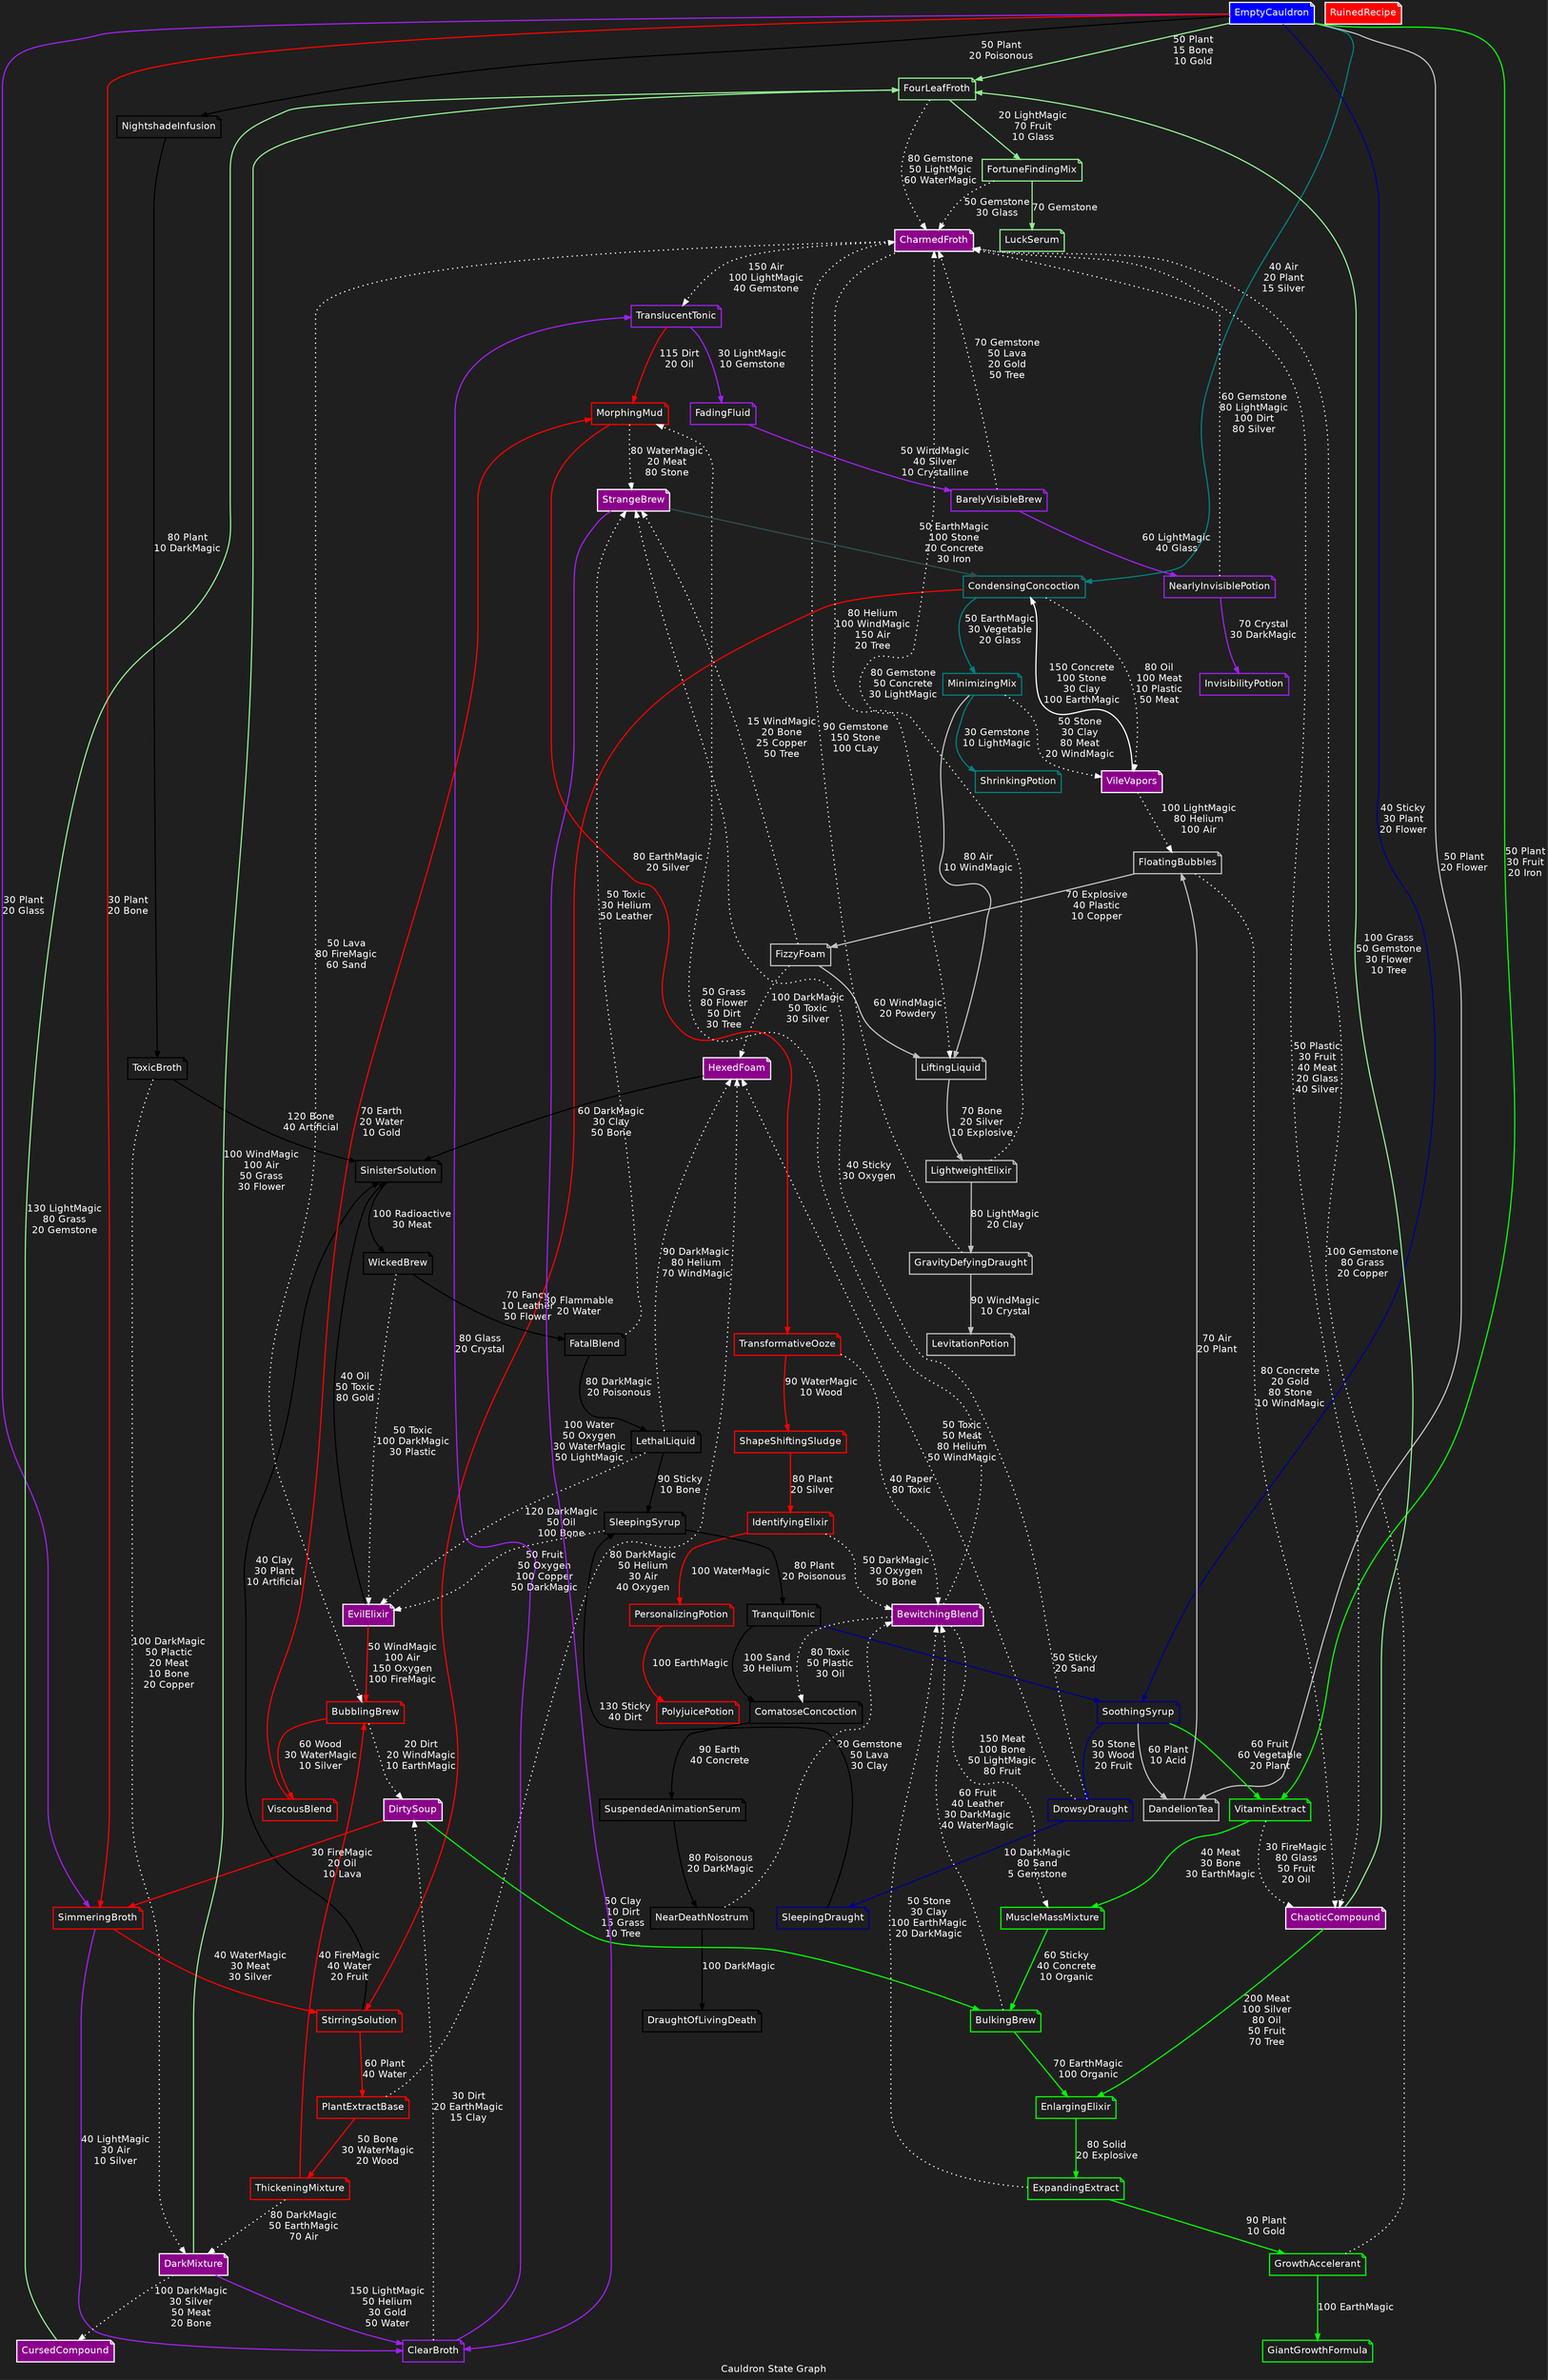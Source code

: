 digraph state_graph {
  // Define the styles
  graph [rankdir = TB; label = "Cauldron State Graph"; fontsize = 16; bgcolor = "#1F1F1F"; fontcolor = "#FFFFFF"; fontname = "Helvetica"; labelfontname = "Helvetica";];
  node [shape = note; fontsize = 16; fontname = "Helvetica"; labelfontname = "Helvetica"; fontcolor = "#FFFFFF"; color = "#FFFFFF"; penwidth = 2.0;];
  edge [fontsize = 16; fontname = "Helvetica"; labelfontname = "Helvetica"; fontcolor = "#FFFFFF"; color = "#FFFFFF"; penwidth = 2.0;];
  
  // -------------------- States --------------------
  // Start State
  EmptyCauldron [style = filled;fillcolor = blue;BaseColor = "0.7536, 0.4139, 0.990, 1";TopColor = "1, 1, 1, 1";Shades = "3";WaveStrength = "3.8";WaveHeight = "0.16";WaveSpeed = "0.06";WaveRotation = "180";BubbleSpeed = "1";BubbleDensity = "3.7";BubbleSpacing = "0.43";BubbleStrength = "0.93";CircleSize = "0.94";StartLifeTime = "3";StartSize = "0.75";MaxParticles = "100";EmissionRate = "3";StartSpeed = "0.06";VelocityYMax = "0.41";VelocityYMin = "0.75";StartColor = "0.753, 0.1, 0.9, 1";TurblenceStrength = "0.06";TurblenceFrequency = "0.2";TurblenceSpeed = "0.2";];
  
  FourLeafFroth [color = lightgreen;BaseColor = "0.5248, 0.749, 0.180, 1";TopColor = "0.180, 0.749, 0.240, 1";Shades = "6";WaveStrength = "8.8";WaveHeight = "1.8";WaveSpeed = "0.02";WaveRotation = "180";BubbleSpeed = "1";BubbleDensity = "3.7";BubbleSpacing = "0.48";BubbleStrength = "0.98";CircleSize = "0.9";StartLifeTime = "4";StartSize = "0.22";MaxParticles = "100";EmissionRate = "8";StartSpeed = "0.29";VelocityYMax = "0.52";VelocityYMin = "1.06";StartColor = "0.24, 0.42, 1, 1";TurblenceStrength = "0.0";TurblenceFrequency = "0.2";TurblenceSpeed = "0.2";];
  FortuneFindingMix [color = lightgreen;BaseColor = "0.066, 0.933, 0.127, 1";TopColor = "1.11171, 0.933, 0.444, 1";Shades = "3";WaveStrength = "5.8";WaveHeight = "1.8";WaveSpeed = "0.15";WaveRotation = "180";BubbleSpeed = "1";BubbleDensity = "3.7";BubbleSpacing = "0.45";BubbleStrength = "0.95";CircleSize = "0.9";StartLifeTime = "4";StartSize = "0.2";MaxParticles = "100";EmissionRate = "5";StartSpeed = "0.28";VelocityYMax = "1.111";VelocityYMin = "1.11";StartColor = "0.24, 0.42, 1, 1";TurblenceStrength = "0.05";TurblenceFrequency = "0.2";TurblenceSpeed = "0.2";];
  
  CondensingConcoction [color = teal;BaseColor = "0.791, 0.760, 0.933, 1";TopColor = "0.426, 0.487, 0.779, 1";Shades = "3";WaveStrength = "6.8";WaveHeight = "2.6";WaveSpeed = "0.2";WaveRotation = "180";BubbleSpeed = "1";BubbleDensity = "3.7";BubbleSpacing = "0.46";BubbleStrength = "0.96";CircleSize = "0.86";StartLifeTime = "4";StartSize = "0.13";MaxParticles = "100";EmissionRate = "6";StartSpeed = "0.16";VelocityYMax = "0.7";VelocityYMin = "0.7";StartColor = "0.24, 0.42, 1, 1";TurblenceStrength = "0.01";TurblenceFrequency = "0.2";TurblenceSpeed = "0.2";];
  MinimizingMix [color = teal;BaseColor = "0.903, 0.768, 0.962, 1";TopColor = "0.746, 1.1546, 0.971, 1";Shades = "3";WaveStrength = "6.8";WaveHeight = "1";WaveSpeed = "0.26";WaveRotation = "180";BubbleSpeed = "1";BubbleDensity = "3.7";BubbleSpacing = "0.46";BubbleStrength = "0.96";CircleSize = "0.9";StartLifeTime = "4";StartSize = "0.24";MaxParticles = "100";EmissionRate = "6";StartSpeed = "0.17";VelocityYMax = "1.15";VelocityYMin = "1.15";StartColor = "0.24, 0.42, 1, 1";TurblenceStrength = "0.01";TurblenceFrequency = "0.2";TurblenceSpeed = "0.2";];
  
  SoothingSyrup [color = darkblue;BaseColor = "0.3584, 0.749, 0.180, 1";TopColor = "0.180, 0.749, 0.2428, 1";Shades = "3";WaveStrength = "4.8";WaveHeight = "1";WaveSpeed = "0.24";WaveRotation = "180";BubbleSpeed = "1";BubbleDensity = "3.7";BubbleSpacing = "0.694";BubbleStrength = "0.94";CircleSize = "0.9";StartLifeTime = "4";StartSize = "0.24";MaxParticles = "100";EmissionRate = "4";StartSpeed = "0.24";VelocityYMax = "0.35";VelocityYMin = "0.69";StartColor = "0.24, 0.692, 1, 1";TurblenceStrength = "0.01";TurblenceFrequency = "0.2";TurblenceSpeed = "0.2";];
  DrowsyDraught [color = darkblue;BaseColor = "1.0882, 0.729, 0.971, 1";TopColor = "0.5263, 0.749, 0.180, 1";Shades = "3";WaveStrength = "4.8";WaveHeight = "1";WaveSpeed = "0.001";WaveRotation = "180";BubbleSpeed = "1";BubbleDensity = "3.7";BubbleSpacing = "1.084";BubbleStrength = "0.94";CircleSize = "0.94";StartLifeTime = "4";StartSize = "0.17";MaxParticles = "100";EmissionRate = "4";StartSpeed = "0.22";VelocityYMax = "0.52";VelocityYMin = "1.08";StartColor = "0.24, 1.082, 1, 1";TurblenceStrength = "0.02";TurblenceFrequency = "0.2";TurblenceSpeed = "0.2";];
  
  SimmeringBroth [color = purple;BaseColor = "0.471, 0.237, 0.028, 1";TopColor = "0.3522, 0.020, 0.297, 1";Shades = "3";WaveStrength = "5.8";WaveHeight = "1";WaveSpeed = "0.13";WaveRotation = "180";BubbleSpeed = "1";BubbleDensity = "3.7";BubbleSpacing = "0.45";BubbleStrength = "0.95";CircleSize = "0.9";StartLifeTime = "4";StartSize = "0.13";MaxParticles = "100";EmissionRate = "5";StartSpeed = "0.29";VelocityYMax = "0.35";VelocityYMin = "1.14";StartColor = "0.24, 0.42, 1, 1";TurblenceStrength = "0.09";TurblenceFrequency = "0.2";TurblenceSpeed = "0.2";];
  ClearBroth [color = purple;BaseColor = "0.2341, 0.737, 0.944, 1";TopColor = "0.3946, 1, 0.993, 1";Shades = "4";WaveStrength = "8.230";WaveHeight = "0.200";WaveSpeed = "0.007";WaveRotation = "296.367";BubbleSpeed = "0.911";BubbleDensity = "4.248";BubbleSpacing = "0.2334";BubbleStrength = "2.07";CircleSize = "0.94";StartLifeTime = "4";StartSize = "0.23";MaxParticles = "100";EmissionRate = "4";StartSpeed = "0.06";VelocityYMax = "0.39";VelocityYMin = "0.97";StartColor = "0.24, 0.972, 1, 1";TurblenceStrength = "0.02";TurblenceFrequency = "0.2";TurblenceSpeed = "0.2";];
  TranslucentTonic [color = purple;BaseColor = "0.8672, 0.8698, 0.943, 1";TopColor = "0.962, 0.8676, 0.8630, 1";Shades = "3";WaveStrength = "7.8";WaveHeight = "1.2";WaveSpeed = "0.1";WaveRotation = "180";BubbleSpeed = "1";BubbleDensity = "3.7";BubbleSpacing = "0.47";BubbleStrength = "0.97";CircleSize = "0.94";StartLifeTime = "4";StartSize = "0.11";MaxParticles = "100";EmissionRate = "7";StartSpeed = "0.06";VelocityYMax = "0.49";VelocityYMin = "0.86";StartColor = "0.24, 0.42, 1, 1";TurblenceStrength = "0.02";TurblenceFrequency = "0.2";TurblenceSpeed = "0.2";];
  FadingFluid [color = purple;BaseColor = "0.729, 0.774, 0.914, 0.727";TopColor = "0.903, 0.910, 0.933, 0.747";Shades = "3";WaveStrength = "4.8";WaveHeight = "2";WaveSpeed = "0.002";WaveRotation = "180";BubbleSpeed = "1";BubbleDensity = "3.7";BubbleSpacing = "0.74";BubbleStrength = "0.94";CircleSize = "0.9";StartLifeTime = "4";StartSize = "0.25";MaxParticles = "100";EmissionRate = "4";StartSpeed = "0.26";VelocityYMax = "0.37";VelocityYMin = "0.7";StartColor = "0.24, 0.72, 1, 1";TurblenceStrength = "0.08";TurblenceFrequency = "0.2";TurblenceSpeed = "0.2";];
  BarelyVisibleBrew [color = purple;BaseColor = "0.9898, 0.9898, 0.9898, 1";TopColor = "0.9804, 0.9812, 0.9837, 1";Shades = "3";WaveStrength = "14.06";WaveHeight = "0.29";WaveSpeed = "0.08";WaveRotation = "368.679";BubbleSpeed = "0.2";BubbleDensity = "0.88";BubbleSpacing = "0.216";BubbleStrength = "1.67";CircleSize = "0.94";StartLifeTime = "4";StartSize = "0.23";MaxParticles = "100";EmissionRate = "6";StartSpeed = "0.07";VelocityYMax = "0.98";VelocityYMin = "0.98";StartColor = "0.24, 0.42, 1, 1";TurblenceStrength = "0.08";TurblenceFrequency = "0.2";TurblenceSpeed = "0.2";];
  NearlyInvisiblePotion [color = purple;BaseColor = "0.783, 0.829, 0.971, 1";TopColor = "0.743, 0.924, 0.7997, 1";Shades = "4";WaveStrength = "6.8";WaveHeight = "1.6";WaveSpeed = "0.1";WaveRotation = "180";BubbleSpeed = "1";BubbleDensity = "3.7";BubbleSpacing = "0.46";BubbleStrength = "0.96";CircleSize = "0.9";StartLifeTime = "4";StartSize = "0.1";MaxParticles = "100";EmissionRate = "6";StartSpeed = "0.23";VelocityYMax = "0.79";VelocityYMin = "0.79";StartColor = "0.24, 0.42, 1, 1";TurblenceStrength = "0.01";TurblenceFrequency = "0.2";TurblenceSpeed = "0.2";];
  
  DandelionTea [color = grey;BaseColor = "0.180, 0.749, 0.1547, 1";TopColor = "0.6188, 0.982, 0.917, 1";Shades = "3";WaveStrength = "8.8";WaveHeight = "1";WaveSpeed = "0.001";WaveRotation = "180";BubbleSpeed = "1";BubbleDensity = "3.7";BubbleSpacing = "0.48";BubbleStrength = "0.98";CircleSize = "0.94";StartLifeTime = "4";StartSize = "0.15";MaxParticles = "100";EmissionRate = "8";StartSpeed = "0.17";VelocityYMax = "0.5";VelocityYMin = "0.61";StartColor = "0.24, 0.42, 1, 1";TurblenceStrength = "0.09";TurblenceFrequency = "0.2";TurblenceSpeed = "0.2";];
  FloatingBubbles [color = grey;BaseColor = "0.913, 0.917, 0.824, 1";TopColor = "0.841, 0.917, 0.427, 1";Shades = "3";WaveStrength = "7.8";WaveHeight = "2.7";WaveSpeed = "0.28";WaveRotation = "180";BubbleSpeed = "1";BubbleDensity = "3.7";BubbleSpacing = "0.47";BubbleStrength = "0.97";CircleSize = "0.9";StartLifeTime = "4";StartSize = "0.21";MaxParticles = "100";EmissionRate = "7";StartSpeed = "0.28";VelocityYMax = "0.34";VelocityYMin = "0.95";StartColor = "0.24, 0.42, 1, 1";TurblenceStrength = "0.03";TurblenceFrequency = "0.2";TurblenceSpeed = "0.2";];
  FizzyFoam [color = grey;BaseColor = "0.414, 0.924, 0.636, 1";TopColor = "0.126, 0.726, 0.636, 1";Shades = "3";WaveStrength = "6";WaveHeight = "2.6";WaveSpeed = "0.18";WaveRotation = "180";BubbleSpeed = "1";BubbleDensity = "3.7";BubbleSpacing = "0.46";BubbleStrength = "0.96";CircleSize = "0.9";StartLifeTime = "4";StartSize = "0.18";MaxParticles = "100";EmissionRate = "6";StartSpeed = "0.29";VelocityYMax = "0.6";VelocityYMin = "0.6";StartColor = "0.24, 0.42, 1, 1";TurblenceStrength = "0.05";TurblenceFrequency = "0.2";TurblenceSpeed = "0.2";];
  LiftingLiquid [color = grey;BaseColor = "0.7106, 0.2347, 0.7137, 1";TopColor = "0.180, 0.3600, 0.749, 1";Shades = "4";WaveStrength = "8.8";WaveHeight = "2.8";WaveSpeed = "0.02";WaveRotation = "180";BubbleSpeed = "1";BubbleDensity = "3.7";BubbleSpacing = "0.48";BubbleStrength = "0.98";CircleSize = "0.9";StartLifeTime = "4";StartSize = "0.23";MaxParticles = "100";EmissionRate = "8";StartSpeed = "0.22";VelocityYMax = "0.36";VelocityYMin = "0.71";StartColor = "0.24, 0.42, 1, 1";TurblenceStrength = "0.03";TurblenceFrequency = "0.2";TurblenceSpeed = "0.2";];
  LightweightElixir [color = grey;BaseColor = "0.86404, 0.86441, 0.142, 1";TopColor = "1, 0.457, 0.86439, 1";Shades = "3";WaveStrength = "5.8";WaveHeight = "2";WaveSpeed = "0.1";WaveRotation = "180";BubbleSpeed = "1";BubbleDensity = "3.7";BubbleSpacing = "0.45";BubbleStrength = "0.95";CircleSize = "0.9";StartLifeTime = "4";StartSize = "0.23";MaxParticles = "100";EmissionRate = "5";StartSpeed = "0.06";VelocityYMax = "0.864";VelocityYMin = "0.86";StartColor = "0.24, 0.42, 1, 1";TurblenceStrength = "0.09";TurblenceFrequency = "0.2";TurblenceSpeed = "0.2";];
  GravityDefyingDraught [color = grey;BaseColor = "0.766, 0.431, 0.943, 1";TopColor = "0.9492, 0.431, 0.924, 1";Shades = "4";WaveStrength = "6.8";WaveHeight = "2";WaveSpeed = "0.08";WaveRotation = "180";BubbleSpeed = "1";BubbleDensity = "3.7";BubbleSpacing = "0.46";BubbleStrength = "0.96";CircleSize = "0.9";StartLifeTime = "4";StartSize = "0.25";MaxParticles = "100";EmissionRate = "6";StartSpeed = "0.16";VelocityYMax = "0.94";VelocityYMin = "0.94";StartColor = "0.24, 0.42, 1, 1";TurblenceStrength = "0.04";TurblenceFrequency = "0.2";TurblenceSpeed = "0.2";];
  
  VitaminExtract [color = green;BaseColor = "0.108, 0.3603, 0.037, 1";TopColor = "0.744, 0.982, 0.1373, 1";Shades = "8";WaveStrength = "8.8";WaveHeight = "1.4";WaveSpeed = "0.18";WaveRotation = "180";BubbleSpeed = "1";BubbleDensity = "3.7";BubbleSpacing = "0.48";BubbleStrength = "0.98";CircleSize = "0.9";StartLifeTime = "4";StartSize = "0.13";MaxParticles = "100";EmissionRate = "8";StartSpeed = "0.13";VelocityYMax = "0.36";VelocityYMin = "1.13";StartColor = "0.24, 0.42, 1, 1";TurblenceStrength = "0.04";TurblenceFrequency = "0.2";TurblenceSpeed = "0.2";];
  MuscleMassMixture [color = green;BaseColor = "0.972, 0.473, 1.0987, 1";TopColor = "0.4447, 1.0949, 0.180, 1";Shades = "3";WaveStrength = "7.8";WaveHeight = "2.3";WaveSpeed = "0.08";WaveRotation = "180";BubbleSpeed = "1";BubbleDensity = "3.7";BubbleSpacing = "0.47";BubbleStrength = "0.97";CircleSize = "0.9";StartLifeTime = "4";StartSize = "0.18";MaxParticles = "100";EmissionRate = "7";StartSpeed = "0.13";VelocityYMax = "0.44";VelocityYMin = "1.09";StartColor = "0.24, 0.42, 1, 1";TurblenceStrength = "0.04";TurblenceFrequency = "0.2";TurblenceSpeed = "0.2";];
  BulkingBrew [color = green;BaseColor = "0.180, 0.9649, 0.2570, 1";TopColor = "0.9603, 0.896, 0.9689, 1";Shades = "4";WaveStrength = "7.8";WaveHeight = "2";WaveSpeed = "0.14";WaveRotation = "180";BubbleSpeed = "1";BubbleDensity = "3.7";BubbleSpacing = "0.47";BubbleStrength = "0.97";CircleSize = "0.9";StartLifeTime = "4";StartSize = "0.25";MaxParticles = "100";EmissionRate = "7";StartSpeed = "0.14";VelocityYMax = "0.38";VelocityYMin = "0.96";StartColor = "0.24, 0.42, 1, 1";TurblenceStrength = "0.08";TurblenceFrequency = "0.2";TurblenceSpeed = "0.2";];
  EnlargingElixir [color = green;BaseColor = "0.749, 0.402, 0.180, 1";TopColor = "1.2160, 0.749, 0.180, 1";Shades = "3";WaveStrength = "5.8";WaveHeight = "2.4";WaveSpeed = "0.02";WaveRotation = "180";BubbleSpeed = "1";BubbleDensity = "3.7";BubbleSpacing = "0.45";BubbleStrength = "0.95";CircleSize = "0.9";StartLifeTime = "4";StartSize = "0.25";MaxParticles = "100";EmissionRate = "5";StartSpeed = "0.25";VelocityYMax = "1.21";VelocityYMin = "1.21";StartColor = "0.24, 0.42, 1, 1";TurblenceStrength = "0.02";TurblenceFrequency = "0.2";TurblenceSpeed = "0.2";];
  ExpandingExtract [color = green;BaseColor = "0.208, 0.443, 0.117, 1";TopColor = "0.9649, 0.3729, 0.180, 1";Shades = "7";WaveStrength = "7.8";WaveHeight = "2.7";WaveSpeed = "0.17";WaveRotation = "180";BubbleSpeed = "1";BubbleDensity = "3.7";BubbleSpacing = "0.47";BubbleStrength = "0.97";CircleSize = "0.9";StartLifeTime = "4";StartSize = "0.24";MaxParticles = "100";EmissionRate = "7";StartSpeed = "0.27";VelocityYMax = "0.37";VelocityYMin = "0.96";StartColor = "0.24, 0.42, 1, 1";TurblenceStrength = "0.0";TurblenceFrequency = "0.2";TurblenceSpeed = "0.2";];
  GrowthAccelerant [color = green;BaseColor = "0.180, 0.749, 0.1324, 1";TopColor = "0.749, 0.6840, 0.180, 1";Shades = "3";WaveStrength = "4.8";WaveHeight = "2.4";WaveSpeed = "0.13";WaveRotation = "180";BubbleSpeed = "1";BubbleDensity = "3.7";BubbleSpacing = "0.684";BubbleStrength = "0.94";CircleSize = "0.9";StartLifeTime = "4";StartSize = "0.13";MaxParticles = "100";EmissionRate = "4";StartSpeed = "0.3";VelocityYMax = "0.33";VelocityYMin = "0.68";StartColor = "0.24, 0.682, 1, 1";TurblenceStrength = "0.0";TurblenceFrequency = "0.2";TurblenceSpeed = "0.2";];
  
  SimmeringBroth [color = red;BaseColor = "0.471, 0.237, 0.028, 1";TopColor = "0.5722, 0.020, 0.217, 1";Shades = "3";WaveStrength = "8.8";WaveHeight = "1";WaveSpeed = "0.2";WaveRotation = "180";BubbleSpeed = "1";BubbleDensity = "3.7";BubbleSpacing = "0.48";BubbleStrength = "0.98";CircleSize = "0.9";StartLifeTime = "4";StartSize = "0.2";MaxParticles = "100";EmissionRate = "8";StartSpeed = "0.21";VelocityYMax = "0.57";VelocityYMin = "0.84";StartColor = "0.24, 0.42, 1, 1";TurblenceStrength = "0.01";TurblenceFrequency = "0.2";TurblenceSpeed = "0.2";];
  StirringSolution [color = red;BaseColor = "0.844, 1.2191, 0.943, 1";TopColor = "0.915, 0.701, 1.2130, 1";Shades = "3";WaveStrength = "5.8";WaveHeight = "2";WaveSpeed = "0.2";WaveRotation = "180";BubbleSpeed = "1";BubbleDensity = "3.7";BubbleSpacing = "0.45";BubbleStrength = "0.95";CircleSize = "0.9";StartLifeTime = "4";StartSize = "0.21";MaxParticles = "100";EmissionRate = "5";StartSpeed = "0.16";VelocityYMax = "0.45";VelocityYMin = "1.21";StartColor = "0.24, 0.42, 1, 1";TurblenceStrength = "0.09";TurblenceFrequency = "0.2";TurblenceSpeed = "0.2";];
  PlantExtractBase [color = red;BaseColor = "0.1991, 0.8449, 0.180, 1";TopColor = "0.809, 0.971, 0.8410, 1";Shades = "3";WaveStrength = "7.8";WaveHeight = "1";WaveSpeed = "0.15";WaveRotation = "180";BubbleSpeed = "1";BubbleDensity = "3.7";BubbleSpacing = "0.47";BubbleStrength = "0.97";CircleSize = "0.9";StartLifeTime = "4";StartSize = "0.19";MaxParticles = "100";EmissionRate = "7";StartSpeed = "0.15";VelocityYMax = "0.55";VelocityYMin = "0.84";StartColor = "0.24, 0.42, 1, 1";TurblenceStrength = "0.01";TurblenceFrequency = "0.2";TurblenceSpeed = "0.2";];
  ThickeningMixture [color = red;BaseColor = "0.6649, 0.5868, 0.180, 1";TopColor = "0.6649, 0.6610, 0.180, 1";Shades = "3";WaveStrength = "7.8";WaveHeight = "1";WaveSpeed = "0.007";WaveRotation = "180";BubbleSpeed = "1";BubbleDensity = "3.7";BubbleSpacing = "0.47";BubbleStrength = "0.97";CircleSize = "0.94";StartLifeTime = "4";StartSize = "0.19";MaxParticles = "100";EmissionRate = "7";StartSpeed = "0.15";VelocityYMax = "0.58";VelocityYMin = "0.66";StartColor = "0.24, 0.42, 1, 1";TurblenceStrength = "0.08";TurblenceFrequency = "0.2";TurblenceSpeed = "0.2";];
  BubblingBrew [color = red;BaseColor = "0.7492, 0.064, 0.236, 1";TopColor = "0.1316, 0.708, 0.1314, 1";Shades = "3";WaveStrength = "10.195";WaveHeight = "0.7439";WaveSpeed = "0.060";WaveRotation = "201.728";BubbleSpeed = "0.3200";BubbleDensity = "4.993";BubbleSpacing = "0.1316";BubbleStrength = "0.877";CircleSize = "0.94";StartLifeTime = "4";StartSize = "0.13";MaxParticles = "100";EmissionRate = "5";StartSpeed = "0.29";VelocityYMax = "0.32";VelocityYMin = "0.74";StartColor = "0.24, 0.42, 1, 1";TurblenceStrength = "0.06";TurblenceFrequency = "0.2";TurblenceSpeed = "0.2";];
  ViscousBlend [color = red;BaseColor = "1.0936, 0.170, 0.112, 1";TopColor = "0.141, 0.126, 0.130, 1";Shades = "7";WaveStrength = "3.8";WaveHeight = "2.1";WaveSpeed = "0.1";WaveRotation = "180";BubbleSpeed = "1";BubbleDensity = "3.7";BubbleSpacing = "0.43";BubbleStrength = "0.93";CircleSize = "0.9";StartLifeTime = "4";StartSize = "1.09";MaxParticles = "100";EmissionRate = "3";StartSpeed = "0.11";VelocityYMax = "0.31";VelocityYMin = "1.09";StartColor = "0.24, 0.42, 1, 1";TurblenceStrength = "0.08";TurblenceFrequency = "0.2";TurblenceSpeed = "0.2";];
  MorphingMud [color = red;BaseColor = "0.292, 0.187, 0.068, 1";TopColor = "0.5280, 0.163, 0.027, 1";Shades = "3";WaveStrength = "8.8";WaveHeight = "2.8";WaveSpeed = "0.06";WaveRotation = "180";BubbleSpeed = "1";BubbleDensity = "3.7";BubbleSpacing = "0.48";BubbleStrength = "0.98";CircleSize = "0.9";StartLifeTime = "4";StartSize = "0.17";MaxParticles = "100";EmissionRate = "8";StartSpeed = "0.1";VelocityYMax = "0.52";VelocityYMin = "1.13";StartColor = "0.24, 0.42, 1, 1";TurblenceStrength = "0.06";TurblenceFrequency = "0.2";TurblenceSpeed = "0.2";];
  TransformativeOoze [color = red;BaseColor = "0.7796, 0.180, 0.749, 1";TopColor = "0.749, 0.1144, 0.180, 1";Shades = "4";WaveStrength = "4.8";WaveHeight = "2.2";WaveSpeed = "0.02";WaveRotation = "180";BubbleSpeed = "1";BubbleDensity = "3.7";BubbleSpacing = "0.774";BubbleStrength = "0.94";CircleSize = "0.9";StartLifeTime = "4";StartSize = "0.11";MaxParticles = "100";EmissionRate = "4";StartSpeed = "0.17";VelocityYMax = "0.35";VelocityYMin = "0.77";StartColor = "0.24, 0.772, 1, 1";TurblenceStrength = "0.08";TurblenceFrequency = "0.2";TurblenceSpeed = "0.2";];
  ShapeShiftingSludge [color = red;BaseColor = "0.2577, 0.177, 0.033, 1";TopColor = "0.462, 0.2583, 0.150, 1";Shades = "6";WaveStrength = "5.8";WaveHeight = "2.5";WaveSpeed = "0.005";WaveRotation = "180";BubbleSpeed = "1";BubbleDensity = "3.7";BubbleSpacing = "0.45";BubbleStrength = "0.95";CircleSize = "0.9";StartLifeTime = "4";StartSize = "0.25";MaxParticles = "100";EmissionRate = "5";StartSpeed = "0.06";VelocityYMax = "0.6";VelocityYMin = "1.07";StartColor = "0.24, 0.42, 1, 1";TurblenceStrength = "0.08";TurblenceFrequency = "0.2";TurblenceSpeed = "0.2";];
  IdentifyingElixir [color = red;BaseColor = "0.896, 0.826, 0.213, 1";TopColor = "0.5432, 0.731, 0.924, 1";Shades = "3";WaveStrength = "3.8";WaveHeight = "1.7";WaveSpeed = "0.1";WaveRotation = "180";BubbleSpeed = "1";BubbleDensity = "3.7";BubbleSpacing = "0.43";BubbleStrength = "0.93";CircleSize = "0.9";StartLifeTime = "4";StartSize = "0.72";MaxParticles = "100";EmissionRate = "3";StartSpeed = "0.12";VelocityYMax = "0.54";VelocityYMin = "0.72";StartColor = "0.24, 0.42, 1, 1";TurblenceStrength = "0.01";TurblenceFrequency = "0.2";TurblenceSpeed = "0.2";];
  PersonalizingPotion [color = red;BaseColor = "0.7637, 0.167, 0.119, 1";TopColor = "0.749, 0.180, 0.736, 1";Shades = "5";WaveStrength = "5.8";WaveHeight = "1.4";WaveSpeed = "0.1";WaveRotation = "180";BubbleSpeed = "1";BubbleDensity = "3.7";BubbleSpacing = "0.45";BubbleStrength = "0.95";CircleSize = "0.9";StartLifeTime = "4";StartSize = "0.11";MaxParticles = "100";EmissionRate = "5";StartSpeed = "0.2";VelocityYMax = "0.37";VelocityYMin = "0.76";StartColor = "0.24, 0.42, 1, 1";TurblenceStrength = "0.02";TurblenceFrequency = "0.2";TurblenceSpeed = "0.2";];
  
  NightshadeInfusion [color = black;BaseColor = "0.130, 0.163, 0.264, 1";TopColor = "0.478, 1.2272, 0.867, 1";Shades = "6";WaveStrength = "6.8";WaveHeight = "2.1";WaveSpeed = "0.16";WaveRotation = "180";BubbleSpeed = "1";BubbleDensity = "3.7";BubbleSpacing = "0.46";BubbleStrength = "0.96";CircleSize = "0.9";StartLifeTime = "4";StartSize = "0.23";MaxParticles = "100";EmissionRate = "6";StartSpeed = "0.14";VelocityYMax = "1.22";VelocityYMin = "1.22";StartColor = "0.24, 0.42, 1, 1";TurblenceStrength = "0.06";TurblenceFrequency = "0.2";TurblenceSpeed = "0.2";];
  ToxicBroth [color = black;BaseColor = "0.749, 0.180, 1.0231, 1";TopColor = "1.0288, 0.180, 0.749, 1";Shades = "7";WaveStrength = "3.8";WaveHeight = "1.8";WaveSpeed = "0.09";WaveRotation = "180";BubbleSpeed = "1";BubbleDensity = "3.7";BubbleSpacing = "0.43";BubbleStrength = "0.93";CircleSize = "0.94";StartLifeTime = "4";StartSize = "1.02";MaxParticles = "100";EmissionRate = "3";StartSpeed = "0.11";VelocityYMax = "0.53";VelocityYMin = "1.02";StartColor = "0.24, 0.42, 1, 1";TurblenceStrength = "0.04";TurblenceFrequency = "0.2";TurblenceSpeed = "0.2";];
  SinisterSolution [color = black;BaseColor = "0.069, 0.044, 0.179, 1";TopColor = "0.169, 0.12, 0.072, 1";Shades = "3";WaveStrength = "2.8";WaveHeight = "2";WaveSpeed = "0.91";WaveRotation = "180";BubbleSpeed = "1";BubbleDensity = "3.7";BubbleSpacing = "0.42";BubbleStrength = "0.92";CircleSize = "0.9";StartLifeTime = "4";StartSize = "0.915";MaxParticles = "100";EmissionRate = "2";StartSpeed = "0.1";VelocityYMax = "0.31";VelocityYMin = "0.91";StartColor = "0.914, 0.42, 1, 1";TurblenceStrength = "0.01";TurblenceFrequency = "0.91";TurblenceSpeed = "0.91";];
  WickedBrew [color = black;BaseColor = "0.96122, 0.104, 0.254, 1";TopColor = "0.034, 0.092, 0.273, 1";Shades = "7";WaveStrength = "4.8";WaveHeight = "2.4";WaveSpeed = "0.2";WaveRotation = "180";BubbleSpeed = "1";BubbleDensity = "3.7";BubbleSpacing = "0.964";BubbleStrength = "0.94";CircleSize = "0.9";StartLifeTime = "4";StartSize = "0.12";MaxParticles = "100";EmissionRate = "4";StartSpeed = "0.25";VelocityYMax = "0.961";VelocityYMin = "0.96";StartColor = "0.24, 0.962, 1, 1";TurblenceStrength = "0.09";TurblenceFrequency = "0.2";TurblenceSpeed = "0.2";];
  FatalBlend [color = black;BaseColor = "0.063, 0.028, 0.243, 1";TopColor = "0.471, 0.020, 0.028, 1";Shades = "4";WaveStrength = "4";WaveHeight = "1";WaveSpeed = "0.000";WaveRotation = "180";BubbleSpeed = "1";BubbleDensity = "3.7";BubbleSpacing = "0.43";BubbleStrength = "0.93";CircleSize = "0.94";StartLifeTime = "4";StartSize = "0.83";MaxParticles = "100";EmissionRate = "3";StartSpeed = "0.18";VelocityYMax = "0.6";VelocityYMin = "0.83";StartColor = "0.24, 0.42, 1, 1";TurblenceStrength = "0.09";TurblenceFrequency = "0.2";TurblenceSpeed = "0.2";];
  LethalLiquid [color = black;BaseColor = "0.424, 0.244, 0.1102, 1";TopColor = "0.749, 0.192, 0.180, 1";Shades = "4";WaveStrength = "6.8";WaveHeight = "2.3";WaveSpeed = "0.26";WaveRotation = "180";BubbleSpeed = "1";BubbleDensity = "3.7";BubbleSpacing = "0.46";BubbleStrength = "0.96";CircleSize = "0.9";StartLifeTime = "4";StartSize = "0.11";MaxParticles = "100";EmissionRate = "6";StartSpeed = "0.24";VelocityYMax = "1.09";VelocityYMin = "1.09";StartColor = "0.24, 0.42, 1, 1";TurblenceStrength = "0.01";TurblenceFrequency = "0.2";TurblenceSpeed = "0.2";];
  SleepingSyrup [color = black;BaseColor = "1.2349, 1.2323, 0.180, 1";TopColor = "0.1987, 0.943, 0.908, 1";Shades = "7";WaveStrength = "7.8";WaveHeight = "1";WaveSpeed = "0.01";WaveRotation = "180";BubbleSpeed = "1";BubbleDensity = "3.7";BubbleSpacing = "0.47";BubbleStrength = "0.97";CircleSize = "0.9";StartLifeTime = "4";StartSize = "0.19";MaxParticles = "100";EmissionRate = "7";StartSpeed = "0.21";VelocityYMax = "0.59";VelocityYMin = "1.23";StartColor = "0.24, 0.42, 1, 1";TurblenceStrength = "0.01";TurblenceFrequency = "0.2";TurblenceSpeed = "0.2";];
  TranquilTonic [color = black;BaseColor = "0.830, 0.035, 0.752, 1";TopColor = "0.6733, 0.67823, 0.905, 1";Shades = "5";WaveStrength = "5.8";WaveHeight = "1";WaveSpeed = "0";WaveRotation = "180";BubbleSpeed = "1";BubbleDensity = "3.7";BubbleSpacing = "0.45";BubbleStrength = "0.95";CircleSize = "0.94";StartLifeTime = "4";StartSize = "0.12";MaxParticles = "100";EmissionRate = "5";StartSpeed = "0.14";VelocityYMax = "0.678";VelocityYMin = "0.67";StartColor = "0.24, 0.42, 1, 1";TurblenceStrength = "0.08";TurblenceFrequency = "0.2";TurblenceSpeed = "0.2";];
  ComatoseConcoction [color = black;BaseColor = "0.147, 0.173, 0.284, 1";TopColor = "0.247, 0.417, 0.481, 1";Shades = "3";WaveStrength = "8.8";WaveHeight = "1.2";WaveSpeed = "0.03";WaveRotation = "180";BubbleSpeed = "1";BubbleDensity = "3.7";BubbleSpacing = "0.48";BubbleStrength = "0.98";CircleSize = "0.94";StartLifeTime = "4";StartSize = "0.26";MaxParticles = "100";EmissionRate = "8";StartSpeed = "0.21";VelocityYMax = "0.58";VelocityYMin = "1.17";StartColor = "0.24, 0.42, 1, 1";TurblenceStrength = "0.03";TurblenceFrequency = "0.2";TurblenceSpeed = "0.2";];
  SuspendedAnimationSerum [color = black;BaseColor = "0.079, 0.238, 0.733, 1";TopColor = "0, 0, 0, 1";Shades = "3";WaveStrength = "3.8";WaveHeight = "0";WaveSpeed = "0";WaveRotation = "180";BubbleSpeed = "1";BubbleDensity = "3.7";BubbleSpacing = "0.43";BubbleStrength = "0.93";CircleSize = "0.94";StartLifeTime = "4";StartSize = "1.16";MaxParticles = "100";EmissionRate = "3";StartSpeed = "0.27";VelocityYMax = "0.56";VelocityYMin = "1.16";StartColor = "0.24, 0.42, 1, 1";TurblenceStrength = "0.09";TurblenceFrequency = "0.2";TurblenceSpeed = "0.2";];
  NearDeathNostrum [color = black;BaseColor = "0.103, 0.107, 0.113, 1";TopColor = "0.198, 0.034, 0.2520, 1";Shades = "3";WaveStrength = "7.8";WaveHeight = "1.12";WaveSpeed = "0.03";WaveRotation = "180";BubbleSpeed = "1";BubbleDensity = "3.7";BubbleSpacing = "0.47";BubbleStrength = "0.97";CircleSize = "0.94";StartLifeTime = "4";StartSize = "0.25";MaxParticles = "100";EmissionRate = "7";StartSpeed = "0.07";VelocityYMax = "0.54";VelocityYMin = "1.12";StartColor = "0.24, 0.42, 1, 1";TurblenceStrength = "0.06";TurblenceFrequency = "0.2";TurblenceSpeed = "0.2";];
  
  // End State
  LuckSerum [color = lightgreen;BaseColor = "1, 0.976, 0.004, 1";TopColor = "0.867, 0.723, 0.004, 1";Shades = "6";WaveStrength = "5.8";WaveHeight = "1.3";WaveSpeed = "0.2";WaveRotation = "180";BubbleSpeed = "1";BubbleDensity = "3.7";BubbleSpacing = "0.45";BubbleStrength = "0.95";CircleSize = "0.9";StartLifeTime = "4";StartSize = "0.23";MaxParticles = "100";EmissionRate = "7";StartSpeed = "0.29";VelocityYMax = "0.31";VelocityYMin = "1.04";StartColor = "0.24, 0.42, 1, 1";TurblenceStrength = "0.04";TurblenceFrequency = "0.2";TurblenceSpeed = "0.2";];
  ShrinkingPotion [color = teal;BaseColor = "0.523, 0.749, 0.180, 1";TopColor = "0.511, 0.896, 0.888, 1";Shades = "4";WaveStrength = "5.8";WaveHeight = "1";WaveSpeed = "0.15";WaveRotation = "180";BubbleSpeed = "1";BubbleDensity = "3.7";BubbleSpacing = "0.45";BubbleStrength = "0.95";CircleSize = "0.9";StartLifeTime = "4";StartSize = "0.23";MaxParticles = "100";EmissionRate = "7";StartSpeed = "0.29";VelocityYMax = "0.31";VelocityYMin = "1.04";StartColor = "0.24, 0.42, 1, 1";TurblenceStrength = "0.04";TurblenceFrequency = "0.2";TurblenceSpeed = "0.2";];
  SleepingDraught [color = darkblue;BaseColor = "1.0472, 0.3149, 0.972, 1";TopColor = "0.447, 0.811, 0.3179, 1";Shades = "7";WaveStrength = "7.8";WaveHeight = "1";WaveSpeed = "0.04";WaveRotation = "180";BubbleSpeed = "1";BubbleDensity = "3.7";BubbleSpacing = "0.47";BubbleStrength = "0.97";CircleSize = "0.9";StartLifeTime = "4";StartSize = "0.23";MaxParticles = "100";EmissionRate = "7";StartSpeed = "0.29";VelocityYMax = "0.31";VelocityYMin = "1.04";StartColor = "0.24, 0.42, 1, 1";TurblenceStrength = "0.04";TurblenceFrequency = "0.2";TurblenceSpeed = "0.2";];
  InvisibilityPotion [color = purple;BaseColor = "0.804, 0.952, 0.937, 1";TopColor = "0.837, 0.981, 0.917, 1";Shades = "3";WaveStrength = "5.8";WaveHeight = "1";WaveSpeed = "0.000";WaveRotation = "180";BubbleSpeed = "1";BubbleDensity = "3.7";BubbleSpacing = "0.45";BubbleStrength = "0.95";CircleSize = "0.9";StartLifeTime = "4";StartSize = "0.23";MaxParticles = "100";EmissionRate = "7";StartSpeed = "0.29";VelocityYMax = "0.31";VelocityYMin = "1.04";StartColor = "0.24, 0.42, 1, 1";TurblenceStrength = "0.04";TurblenceFrequency = "0.2";TurblenceSpeed = "0.2";];
  LevitationPotion [color = grey;BaseColor = "0.947, 0.830, 0.962, 1";TopColor = "0.347, 0.725, 0.886, 1";Shades = "5";WaveStrength = "5.8";WaveHeight = "2.5";WaveSpeed = "0.02";WaveRotation = "180";BubbleSpeed = "1";BubbleDensity = "3.7";BubbleSpacing = "0.45";BubbleStrength = "0.95";CircleSize = "0.9";StartLifeTime = "4";StartSize = "0.23";MaxParticles = "100";EmissionRate = "7";StartSpeed = "0.29";VelocityYMax = "0.31";VelocityYMin = "1.04";StartColor = "0.24, 0.42, 1, 1";TurblenceStrength = "0.04";TurblenceFrequency = "0.2";TurblenceSpeed = "0.2";];
  GiantGrowthFormula [color = green;BaseColor = "0.749, 0.448, 0.180, 1";TopColor = "0.069, 0.679, 0.035, 1";Shades = "3";WaveStrength = "5.8";WaveHeight = "2.8";WaveSpeed = "0.06";WaveRotation = "180";BubbleSpeed = "1";BubbleDensity = "3.7";BubbleSpacing = "0.45";BubbleStrength = "0.95";CircleSize = "0.9";StartLifeTime = "4";StartSize = "0.23";MaxParticles = "100";EmissionRate = "7";StartSpeed = "0.29";VelocityYMax = "0.31";VelocityYMin = "1.04";StartColor = "0.24, 0.42, 1, 1";TurblenceStrength = "0.04";TurblenceFrequency = "0.2";TurblenceSpeed = "0.2";];
  PolyjuicePotion [color = red;BaseColor = "0.917, 0.933, 0.823, 1";TopColor = "0.997, 0.788, 1, 1";Shades = "3";WaveStrength = "5.8";WaveHeight = "1";WaveSpeed = "0.005";WaveRotation = "180";BubbleSpeed = "1";BubbleDensity = "3.7";BubbleSpacing = "0.45";BubbleStrength = "0.95";CircleSize = "0.9";StartLifeTime = "4";StartSize = "0.23";MaxParticles = "100";EmissionRate = "7";StartSpeed = "0.29";VelocityYMax = "0.31";VelocityYMin = "1.04";StartColor = "0.24, 0.42, 1, 1";TurblenceStrength = "0.04";TurblenceFrequency = "0.2";TurblenceSpeed = "0.2";];
  DraughtOfLivingDeath [color = black;BaseColor = "0.125, 0.169, 0.120, 1";TopColor = "0, 0, 0, 1";Shades = "4";WaveStrength = "11.07";WaveHeight = "0.2";WaveSpeed = "0";WaveRotation = "0";BubbleSpeed = "0.2";BubbleDensity = "5.89";BubbleSpacing = "0";BubbleStrength = "0.57";CircleSize = "0.94";StartLifeTime = "4";StartSize = "0.23";MaxParticles = "100";EmissionRate = "7";StartSpeed = "0.29";VelocityYMax = "0.31";VelocityYMin = "1.04";StartColor = "0.24, 0.42, 1, 1";TurblenceStrength = "0.04";TurblenceFrequency = "0.2";TurblenceSpeed = "0.2";];
  
  // Game Over
  RuinedRecipe [style = filled;fillcolor = red;BaseColor = "0.037, 0.019, 0.016, 1";TopColor = "0.084, 0.069, 0.024, 1";Shades = "3";WaveStrength = "5.8";WaveHeight = "1";WaveSpeed = "0.02";WaveRotation = "180";BubbleSpeed = "1";BubbleDensity = "3.7";BubbleSpacing = "0.45";BubbleStrength = "0.95";CircleSize = "0.9";StartLifeTime = "4";StartSize = "0.23";MaxParticles = "100";EmissionRate = "7";StartSpeed = "0.29";VelocityYMax = "0.31";VelocityYMin = "1.04";StartColor = "0.24, 0.42, 1, 1";TurblenceStrength = "0.04";TurblenceFrequency = "0.2";TurblenceSpeed = "0.2";];
  
  // Inter Recipe States
  DirtySoup [style = filled;fillcolor = darkmagenta;BaseColor = "0.711, 0.749, 0.180, 1";TopColor = "0.749, 0.7532, 0.180, 1";Shades = "3";WaveStrength = "6.8";WaveHeight = "1";WaveSpeed = "0.13";WaveRotation = "180";BubbleSpeed = "1";BubbleDensity = "3.7";BubbleSpacing = "0.46";BubbleStrength = "0.96";CircleSize = "0.94";StartLifeTime = "4";StartSize = "0.21";MaxParticles = "100";EmissionRate = "6";StartSpeed = "0.13";VelocityYMax = "0.75";VelocityYMin = "0.75";StartColor = "0.24, 0.42, 1, 1";TurblenceStrength = "0.03";TurblenceFrequency = "0.2";TurblenceSpeed = "0.2";];
  StrangeBrew [style = filled;fillcolor = darkmagenta;BaseColor = "1.13813, 0.037, 1.1334, 1";TopColor = "0.180, 0.749, 0.2535, 1";Shades = "6";WaveStrength = "5.8";WaveHeight = "2.6";WaveSpeed = "0.1";WaveRotation = "180";BubbleSpeed = "1";BubbleDensity = "3.7";BubbleSpacing = "0.45";BubbleStrength = "0.95";CircleSize = "0.9";StartLifeTime = "4";StartSize = "0.25";MaxParticles = "100";EmissionRate = "5";StartSpeed = "0.19";VelocityYMax = "1.138";VelocityYMin = "1.13";StartColor = "0.24, 0.42, 1, 1";TurblenceStrength = "0.09";TurblenceFrequency = "0.2";TurblenceSpeed = "0.2";];
  DarkMixture [style = filled;fillcolor = darkmagenta;BaseColor = "0.118, 0.123, 0.9864, 1";TopColor = "0.090, 0.093, 0.103, 1";Shades = "4";WaveStrength = "2.8";WaveHeight = "1.8";WaveSpeed = "0.03";WaveRotation = "180";BubbleSpeed = "1";BubbleDensity = "3.7";BubbleSpacing = "0.42";BubbleStrength = "0.92";CircleSize = "0.94";StartLifeTime = "4";StartSize = "0.15";MaxParticles = "100";EmissionRate = "2";StartSpeed = "0.987";VelocityYMax = "0.32";VelocityYMin = "0.98";StartColor = "0.984, 0.42, 1, 1";TurblenceStrength = "0.08";TurblenceFrequency = "0.98";TurblenceSpeed = "0.98";];
  CursedCompound [style = filled;fillcolor = darkmagenta;BaseColor = "0.6709, 0.146, 0.177, 1";TopColor = "0.292, 0.047, 0.098, 1";Shades = "4";WaveStrength = "4";WaveHeight = "2.1";WaveSpeed = "0.09";WaveRotation = "180";BubbleSpeed = "1";BubbleDensity = "3.7";BubbleSpacing = "0.47";BubbleStrength = "0.97";CircleSize = "0.9";StartLifeTime = "4";StartSize = "0.17";MaxParticles = "100";EmissionRate = "7";StartSpeed = "0.09";VelocityYMax = "0.34";VelocityYMin = "0.67";StartColor = "0.24, 0.42, 1, 1";TurblenceStrength = "0.05";TurblenceFrequency = "0.2";TurblenceSpeed = "0.2";];
  ChaoticCompound [style = filled;fillcolor = darkmagenta;BaseColor = "0.182, 0.191, 1.2432, 1";TopColor = "0.830, 0.802, 0.802, 1";Shades = "4";WaveStrength = "4";WaveHeight = "1.2";WaveSpeed = "1.24";WaveRotation = "180";BubbleSpeed = "1";BubbleDensity = "3.7";BubbleSpacing = "0.42";BubbleStrength = "0.92";CircleSize = "0.94";StartLifeTime = "4";StartSize = "0.12";MaxParticles = "100";EmissionRate = "2";StartSpeed = "1.242";VelocityYMax = "0.36";VelocityYMin = "1.24";StartColor = "1.244, 0.42, 1, 1";TurblenceStrength = "0.02";TurblenceFrequency = "1.24";TurblenceSpeed = "1.24";];
  HexedFoam [style = filled;fillcolor = darkmagenta;BaseColor = "0.750, 0.952, 0.810, 1";TopColor = "0.896, 0.798, 0.855, 1";Shades = "6";WaveStrength = "5.8";WaveHeight = "2";WaveSpeed = "0.03";WaveRotation = "180";BubbleSpeed = "1";BubbleDensity = "3.7";BubbleSpacing = "0.45";BubbleStrength = "0.95";CircleSize = "0.9";StartLifeTime = "4";StartSize = "0.24";MaxParticles = "100";EmissionRate = "5";StartSpeed = "0.24";VelocityYMax = "0.6";VelocityYMin = "0.95";StartColor = "0.24, 0.42, 1, 1";TurblenceStrength = "0.03";TurblenceFrequency = "0.2";TurblenceSpeed = "0.2";];
  CharmedFroth [style = filled;fillcolor = darkmagenta;BaseColor = "1.2841, 0.1147, 0.464, 1";TopColor = "0.896, 1.2828, 1.2842, 1";Shades = "6";WaveStrength = "2";WaveHeight = "1.8";WaveSpeed = "0.03";WaveRotation = "180";BubbleSpeed = "1";BubbleDensity = "3.7";BubbleSpacing = "0.46";BubbleStrength = "0.96";CircleSize = "0.9";StartLifeTime = "4";StartSize = "0.11";MaxParticles = "100";EmissionRate = "6";StartSpeed = "0.26";VelocityYMax = "1.28";VelocityYMin = "1.28";StartColor = "0.24, 0.42, 1, 1";TurblenceStrength = "0.07";TurblenceFrequency = "0.2";TurblenceSpeed = "0.2";];
  BewitchingBlend [style = filled;fillcolor = darkmagenta;BaseColor = "0.2442, 0.786, 0.8487, 1";TopColor = "0.3737, 0.8428, 0.122, 1";Shades = "3";WaveStrength = "12.884";WaveHeight = "0.798";WaveSpeed = "0.184";WaveRotation = "344.783";BubbleSpeed = "1.773";BubbleDensity = "1.834";BubbleSpacing = "0.404";BubbleStrength = "1.298";CircleSize = "0.94";StartLifeTime = "4";StartSize = "0.24";MaxParticles = "100";EmissionRate = "8";StartSpeed = "0.18";VelocityYMax = "0.37";VelocityYMin = "0.84";StartColor = "0.24, 0.42, 1, 1";TurblenceStrength = "0.06";TurblenceFrequency = "0.2";TurblenceSpeed = "0.2";];
  EvilElixir [style = filled;fillcolor = darkmagenta;BaseColor = "0.9214, 0.116, 0.060, 1";TopColor = "0.222, 0.064, 0.103, 1";Shades = "3";WaveStrength = "4.8";WaveHeight = "2";WaveSpeed = "0.24";WaveRotation = "180";BubbleSpeed = "1";BubbleDensity = "3.7";BubbleSpacing = "0.924";BubbleStrength = "0.94";CircleSize = "0.9";StartLifeTime = "4";StartSize = "0.13";MaxParticles = "100";EmissionRate = "4";StartSpeed = "0.22";VelocityYMax = "0.927";VelocityYMin = "0.92";StartColor = "0.24, 0.922, 1, 1";TurblenceStrength = "0.09";TurblenceFrequency = "0.2";TurblenceSpeed = "0.2";];
  VileVapors [style = filled;fillcolor = darkmagenta;BaseColor = "0.5540, 0.098, 1.0816, 1";TopColor = "0.943, 0.422, 1.0846, 1";Shades = "7";WaveStrength = "7.8";WaveHeight = "2.2";WaveSpeed = "0.2";WaveRotation = "180";BubbleSpeed = "1";BubbleDensity = "3.7";BubbleSpacing = "0.47";BubbleStrength = "0.97";CircleSize = "0.9";StartLifeTime = "4";StartSize = "0.1";MaxParticles = "100";EmissionRate = "7";StartSpeed = "0.18";VelocityYMax = "0.55";VelocityYMin = "1.08";StartColor = "0.24, 0.42, 1, 1";TurblenceStrength = "0.05";TurblenceFrequency = "0.2";TurblenceSpeed = "0.2";];
  
  // -------------------- Potions --------------------
  // difficulty depends on the intended path length
  // length = 3 -> easy
  // length = 3-5 -> medium
  // length = 5+ -> hard
  
  // Luck Serum
  EmptyCauldron -> FourLeafFroth [color = lightgreen; label = "50 Plant\n15 Bone\n10 Gold";];
  FourLeafFroth -> FortuneFindingMix [color = lightgreen; label = "20 LightMagic\n70 Fruit\n10 Glass";];
  FortuneFindingMix -> LuckSerum [color = lightgreen; label = "70 Gemstone";];
  
  // Shrinking Potion
  EmptyCauldron -> CondensingConcoction [color = teal; label = "40 Air\n20 Plant\n15 Silver";];
  CondensingConcoction -> MinimizingMix [color = teal; label = "50 EarthMagic\n30 Vegetable\n20 Glass";];
  MinimizingMix -> ShrinkingPotion [color = teal; label = "30 Gemstone\n10 LightMagic";];
  
  // Sleeping Draught
  EmptyCauldron -> SoothingSyrup [color = darkblue; label = "40 Sticky\n30 Plant\n20 Flower";];
  SoothingSyrup -> DrowsyDraught [color = darkblue; label = "50 Stone\n30 Wood\n20 Fruit";];
  DrowsyDraught -> SleepingDraught [color = darkblue; label = "10 DarkMagic\n80 Sand\n5 Gemstone";];
  
  // Invisibility Potion
  EmptyCauldron -> SimmeringBroth [color = purple; label = "30 Plant\n20 Glass";];
  SimmeringBroth -> ClearBroth [color = purple; label = "40 LightMagic\n30 Air\n10 Silver";];
  ClearBroth -> TranslucentTonic [color = purple; label = "80 Glass\n20 Crystal";];
  TranslucentTonic -> FadingFluid [color = purple; label = "30 LightMagic\n10 Gemstone";];
  FadingFluid -> BarelyVisibleBrew [color = purple; label = "50 WindMagic\n40 Silver\n10 Crystalline";];
  BarelyVisibleBrew -> NearlyInvisiblePotion [color = purple; label = "60 LightMagic\n40 Glass";];
  NearlyInvisiblePotion -> InvisibilityPotion [color = purple; label = "70 Crystal\n30 DarkMagic";];
  
  // Levitation Potion
  EmptyCauldron -> DandelionTea [color = gray; label = "50 Plant\n20 Flower";];
  DandelionTea -> FloatingBubbles [color = gray; label = "70 Air\n20 Plant";];
  FloatingBubbles -> FizzyFoam [color = gray; label = "70 Explosive\n40 Plastic\n10 Copper";];
  FizzyFoam -> LiftingLiquid [color = gray; label = "60 WindMagic\n20 Powdery";];
  LiftingLiquid -> LightweightElixir [color = gray; label = "70 Bone\n20 Silver\n10 Explosive";];
  LightweightElixir -> GravityDefyingDraught [color = gray; label = "80 LightMagic\n20 Clay";];
  GravityDefyingDraught -> LevitationPotion [color = gray; label = "90 WindMagic\n10 Crystal";];
  
  // Giant's Growth Formula
  EmptyCauldron -> VitaminExtract [color = green; label = "50 Plant\n30 Fruit\n20 Iron";];
  VitaminExtract -> MuscleMassMixture [color = green; label = "40 Meat\n30 Bone\n30 EarthMagic";];
  MuscleMassMixture -> BulkingBrew [color = green; label = "60 Sticky\n40 Concrete\n10 Organic";];
  BulkingBrew -> EnlargingElixir [color = green; label = "70 EarthMagic\n100 Organic";];
  EnlargingElixir -> ExpandingExtract [color = green; label = "80 Solid\n20 Explosive";];
  ExpandingExtract -> GrowthAccelerant [color = green; label = "90 Plant\n10 Gold";];
  GrowthAccelerant -> GiantGrowthFormula [color = green; label = "100 EarthMagic";];
  
  // Polyjuice Potion
  EmptyCauldron -> SimmeringBroth [color = red; label = "30 Plant\n20 Bone";];
  SimmeringBroth -> StirringSolution [color = red; label = "40 WaterMagic\n30 Meat\n30 Silver";];
  StirringSolution -> PlantExtractBase [color = red; label = "60 Plant\n40 Water";];
  PlantExtractBase -> ThickeningMixture [color = red; label = "50 Bone\n30 WaterMagic\n20 Wood";];
  ThickeningMixture -> BubblingBrew [color = red; label = "40 FireMagic\n40 Water\n20 Fruit";];
  BubblingBrew -> ViscousBlend [color = red; label = "60 Wood\n30 WaterMagic\n10 Silver";];
  ViscousBlend -> MorphingMud [color = red; label = "70 Earth\n20 Water\n10 Gold";];
  MorphingMud -> TransformativeOoze [color = red; label = "80 EarthMagic\n20 Silver";];
  TransformativeOoze -> ShapeShiftingSludge [color = red; label = "90 WaterMagic\n10 Wood";];
  ShapeShiftingSludge -> IdentifyingElixir [color = red; label = "80 Plant\n20 Silver";];
  IdentifyingElixir -> PersonalizingPotion [color = red; label = "100 WaterMagic";];
  PersonalizingPotion -> PolyjuicePotion [color = red; label = "100 EarthMagic";];
  
  // Draught of Living Death
  EmptyCauldron -> NightshadeInfusion [color = black; label = "50 Plant\n20 Poisonous";];
  NightshadeInfusion -> ToxicBroth [color = black; label = "80 Plant\n10 DarkMagic";];
  ToxicBroth -> SinisterSolution [color = black; label = "120 Bone\n40 Artificial";];
  SinisterSolution -> WickedBrew [color = black; label = "100 Radioactive\n30 Meat";];
  WickedBrew -> FatalBlend [color = black; label = "70 Fancy\n10 Leather\n50 Flower";];
  FatalBlend -> LethalLiquid [color = black; label = "80 DarkMagic\n20 Poisonous";];
  LethalLiquid -> SleepingSyrup [color = black; label = "90 Sticky\n10 Bone";];
  SleepingSyrup -> TranquilTonic [color = black; label = "80 Plant\n20 Poisonous";];
  TranquilTonic -> ComatoseConcoction [color = black; label = "100 Sand\n30 Helium";];
  ComatoseConcoction -> SuspendedAnimationSerum [color = black; label = "90 Earth\n40 Concrete";];
  SuspendedAnimationSerum -> NearDeathNostrum [color = black; label = "80 Poisonous\n20 DarkMagic";];
  NearDeathNostrum -> DraughtOfLivingDeath [color = black; label = "100 DarkMagic";];
  
  // -------------------- Cross Recipe Connections --------------------
  
  SleepingDraught -> SleepingSyrup [color = black; label = "130 Sticky\n40 Dirt";];
  StirringSolution -> SinisterSolution [color = black; label = "40 Clay\n30 Plant\n10 Artificial";];
  TranslucentTonic -> MorphingMud [color = red; label = "115 Dirt\n20 Oil";];
  SoothingSyrup -> VitaminExtract [color = green; label = "60 Fruit\n60 Vegetable\n20 Plant";];
  SoothingSyrup -> DandelionTea [color = gray; label = "60 Plant\n10 Acid";];
  DrowsyDraught -> StrangeBrew [style = dotted; label = "40 Sticky\n30 Oxygen";];
  TranquilTonic -> SoothingSyrup [color = darkblue; label = "50 Sticky\n20 Sand";];
  CondensingConcoction -> StirringSolution [color = red; label = "30 Flammable\n20 Water";];
  MinimizingMix -> LiftingLiquid [color = gray; label = "80 Air\n10 WindMagic";];
  
  
  // -------------------- Inter Recipe States --------------------
  // Dirty Soup
  ClearBroth -> DirtySoup [style = dotted; label = "30 Dirt\n20 EarthMagic\n15 Clay";];
  BubblingBrew -> DirtySoup [style = dotted; label = "20 Dirt\n20 WindMagic\n10 EarthMagic";];
  DirtySoup -> SimmeringBroth [color = red; label = "30 FireMagic\n20 Oil\n10 Lava";];
  DirtySoup -> BulkingBrew [color = green; label = "50 Clay\n10 Dirt\n15 Grass\n10 Tree";];
  
  // Strange Brew
  FizzyFoam -> StrangeBrew [style = dotted; label = "15 WindMagic\n20 Bone\n25 Copper\n50 Tree";];
  FatalBlend -> StrangeBrew [style = dotted; label = "50 Toxic\n30 Helium\n50 Leather";];
  MorphingMud -> StrangeBrew [style = dotted; label = "80 WaterMagic\n20 Meat\n80 Stone";];
  StrangeBrew -> CondensingConcoction [color = darkslategrey; label = "50 EarthMagic\n100 Stone\n20 Concrete\n30 Iron";];
  StrangeBrew -> ClearBroth [color = purple; label = "100 Water\n50 Oxygen\n30 WaterMagic\n50 LightMagic";];
  
  // Dark Mixture
  ToxicBroth -> DarkMixture [style = dotted; label = "100 DarkMagic\n50 Plactic\n20 Meat\n10 Bone\n20 Copper";];
  ThickeningMixture -> DarkMixture [style = dotted; label = "80 DarkMagic\n50 EarthMagic\n70 Air";];
  DarkMixture -> FourLeafFroth [color = lightgreen; label = "100 WindMagic\n100 Air\n50 Grass\n30 Flower";];
  DarkMixture -> ClearBroth [color = purple; label = "150 LightMagic\n50 Helium\n30 Gold\n50 Water";];
  
  // CursedCompound
  DarkMixture -> CursedCompound [style = dotted; label = "100 DarkMagic\n30 Silver\n50 Meat\n20 Bone";];
  CursedCompound -> FourLeafFroth [color = lightgreen; label = "130 LightMagic\n80 Grass\n20 Gemstone";];
  
  // ChaoticCompound
  VitaminExtract -> ChaoticCompound [style = dotted; label = "30 FireMagic\n80 Glass\n50 Fruit\n20 Oil";];
  FloatingBubbles -> ChaoticCompound [style = dotted; label = "80 Concrete\n20 Gold\n80 Stone\n10 WindMagic";];
  ChaoticCompound -> FourLeafFroth [color = lightgreen; label = "100 Grass\n50 Gemstone\n30 Flower\n10 Tree";];
  ChaoticCompound -> EnlargingElixir [color = green; label = "200 Meat\n100 Silver\n80 Oil\n50 Fruit\n70 Tree";];
  
  // Hexed Foam
  FizzyFoam -> HexedFoam [style = dotted; label = "100 DarkMagic\n50 Toxic\n30 Silver";];
  PlantExtractBase -> HexedFoam [style = dotted; label = "80 DarkMagic\n50 Helium\n30 Air\n40 Oxygen";];
  LethalLiquid -> HexedFoam [style = dotted; label = "90 DarkMagic\n80 Helium\n70 WindMagic";];
  DrowsyDraught -> HexedFoam [style = dotted; label = "50 Toxic\n50 Meat\n80 Helium\n50 WindMagic";];
  HexedFoam -> SinisterSolution [color = black; label = "60 DarkMagic\n30 Clay\n50 Bone";];
  
  // Vile Vapors
  CondensingConcoction -> VileVapors [style = dotted; label = "80 Oil\n100 Meat\n10 Plastic\n50 Meat";];
  MinimizingMix -> VileVapors [style = dotted; label = "50 Stone\n30 Clay\n80 Meat\n20 WindMagic";];
  
  VileVapors -> FloatingBubbles [style = dotted; label = "100 LightMagic\n80 Helium\n100 Air";];
  VileVapors -> CondensingConcoction [style = teal; label = "150 Concrete\n100 Stone\n30 Clay\n100 EarthMagic";];
  
  // Evil Elixer
  WickedBrew -> EvilElixir [style = dotted; label = "50 Toxic\n100 DarkMagic\n30 Plastic";];
  LethalLiquid -> EvilElixir [style = dotted; label = "120 DarkMagic\n50 Oil\n100 Bone";];
  SleepingSyrup -> EvilElixir [style = dotted; label = "50 Fruit\n50 Oxygen\n100 Copper\n50 DarkMagic";];
  
  EvilElixir -> SinisterSolution [color = black; label = "40 Oil\n50 Toxic\n80 Gold";];
  EvilElixir -> BubblingBrew [color = red; label = "50 WindMagic\n100 Air\n150 Oxygen\n100 FireMagic";];
  
  // Bewitching Blend
  TransformativeOoze -> BewitchingBlend [style = dotted; label = "40 Paper\n80 Toxic";];
  NearDeathNostrum -> BewitchingBlend [style = dotted; label = "20 Gemstone\n50 Lava\n30 Clay";];
  IdentifyingElixir -> BewitchingBlend [style = dotted; label = "50 DarkMagic\n30 Oxygen\n50 Bone";];
  ExpandingExtract -> BewitchingBlend [style = dotted; label = "50 Stone\n30 Clay\n100 EarthMagic\n20 DarkMagic";];
  BulkingBrew -> BewitchingBlend [style = dotted; label = "60 Fruit\n40 Leather\n30 DarkMagic\n40 WaterMagic";];
  
  BewitchingBlend -> MuscleMassMixture [style = dotted; label = "150 Meat\n100 Bone\n50 LightMagic\n80 Fruit";];
  BewitchingBlend -> MorphingMud [style = dotted; label = "50 Grass\n80 Flower\n50 Dirt\n30 Tree";];
  BewitchingBlend -> ComatoseConcoction [style = dotted; label = "80 Toxic\n50 Plastic\n30 Oil";];
  
  // Charmed Froth
  LightweightElixir -> CharmedFroth [style = dotted; label = "80 Gemstone\n50 Concrete\n30 LightMagic";];
  GravityDefyingDraught -> CharmedFroth [style = dotted; label = "90 Gemstone\n150 Stone\n100 CLay";];
  BarelyVisibleBrew -> CharmedFroth [style = dotted; label = "70 Gemstone\n50 Lava\n20 Gold\n50 Tree";];
  NearlyInvisiblePotion -> CharmedFroth [style = dotted; label = "60 Gemstone\n80 LightMagic\n100 Dirt\n80 Silver";];
  FourLeafFroth -> CharmedFroth [style = dotted; label = "80 Gemstone\n50 LightMgic\n60 WaterMagic";];
  FortuneFindingMix -> CharmedFroth [style = dotted; label = "50 Gemstone\n30 Glass";];
  GrowthAccelerant -> CharmedFroth [style = dotted; label = "100 Gemstone\n80 Grass\n20 Copper";];
  
  CharmedFroth -> BubblingBrew [style = dotted; label = "50 Lava\n80 FireMagic\n60 Sand";];
  CharmedFroth -> ChaoticCompound [style = dotted; label = "50 Plastic\n30 Fruit\n40 Meat\n20 Glass\n40 Silver";];
  CharmedFroth -> TranslucentTonic [style = dotted; label = "150 Air\n100 LightMagic\n40 Gemstone";];
  CharmedFroth -> LiftingLiquid [style = dotted; label = "80 Helium\n100 WindMagic\n150 Air\n20 Tree";];
}